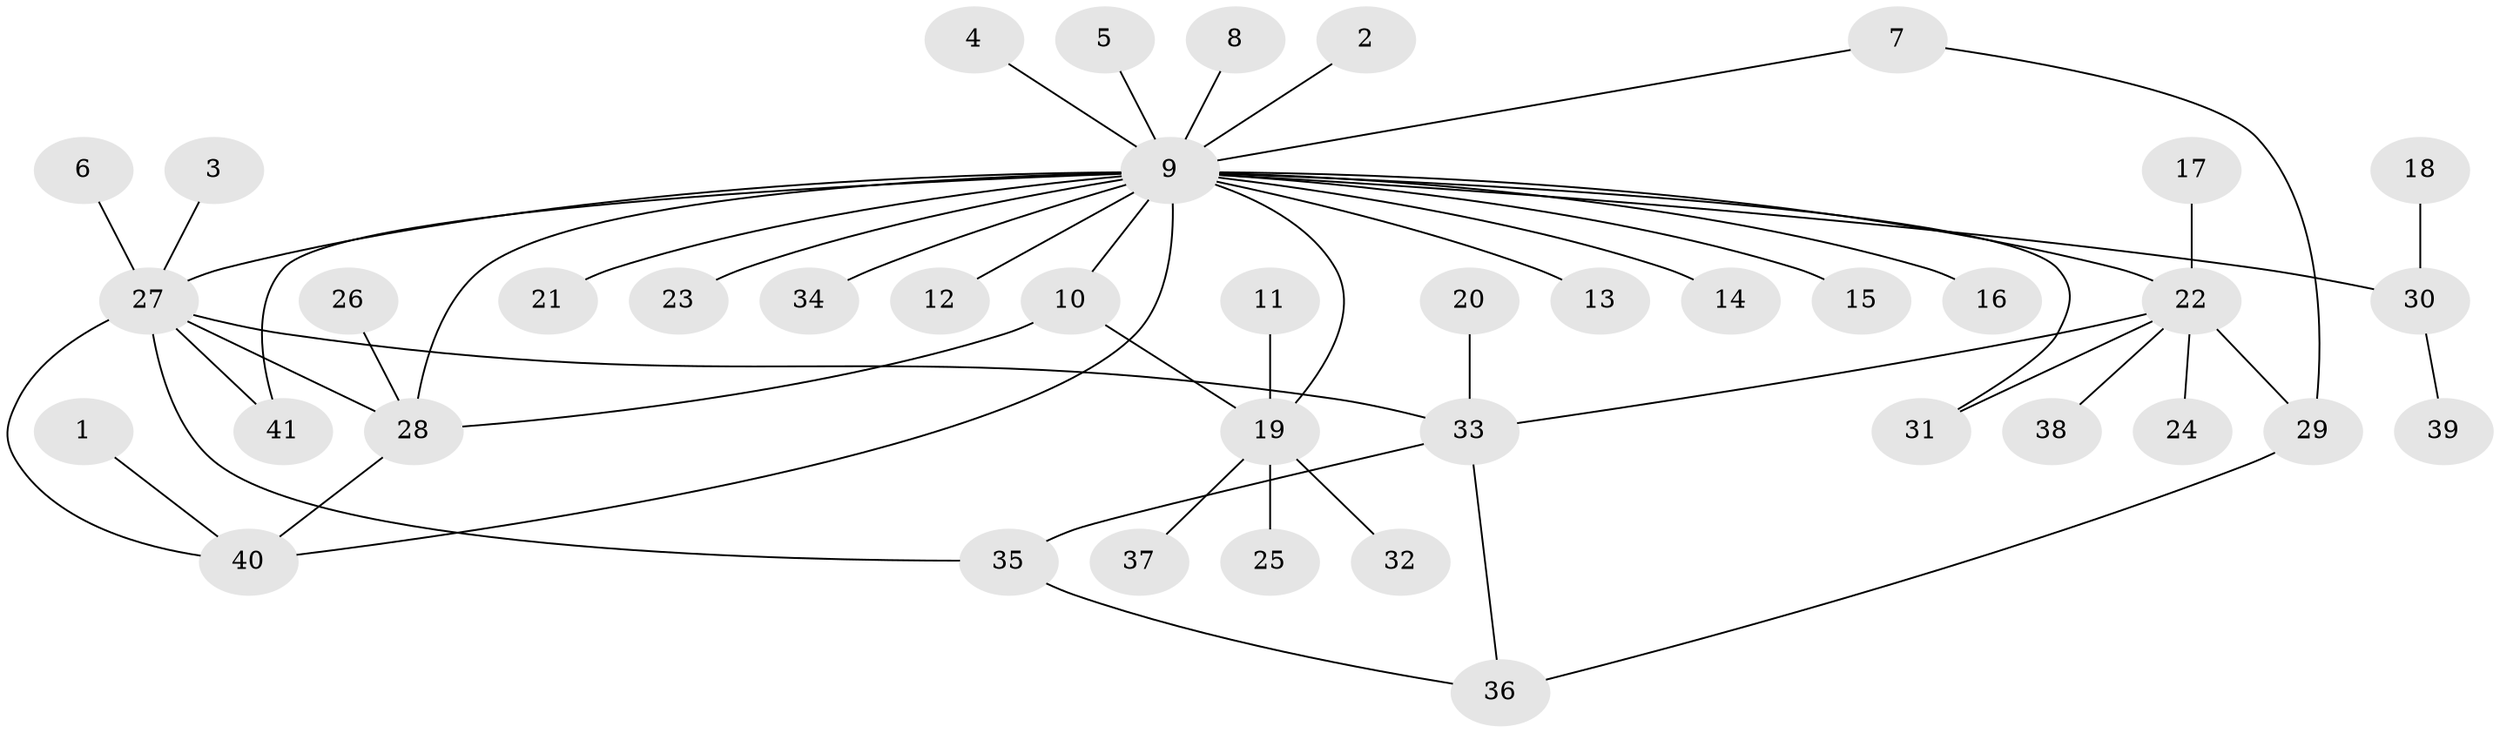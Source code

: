 // original degree distribution, {12: 0.01282051282051282, 4: 0.07692307692307693, 11: 0.01282051282051282, 5: 0.038461538461538464, 1: 0.5512820512820513, 2: 0.1794871794871795, 7: 0.02564102564102564, 15: 0.01282051282051282, 8: 0.01282051282051282, 3: 0.07692307692307693}
// Generated by graph-tools (version 1.1) at 2025/49/03/09/25 03:49:56]
// undirected, 41 vertices, 52 edges
graph export_dot {
graph [start="1"]
  node [color=gray90,style=filled];
  1;
  2;
  3;
  4;
  5;
  6;
  7;
  8;
  9;
  10;
  11;
  12;
  13;
  14;
  15;
  16;
  17;
  18;
  19;
  20;
  21;
  22;
  23;
  24;
  25;
  26;
  27;
  28;
  29;
  30;
  31;
  32;
  33;
  34;
  35;
  36;
  37;
  38;
  39;
  40;
  41;
  1 -- 40 [weight=1.0];
  2 -- 9 [weight=1.0];
  3 -- 27 [weight=1.0];
  4 -- 9 [weight=1.0];
  5 -- 9 [weight=1.0];
  6 -- 27 [weight=1.0];
  7 -- 9 [weight=1.0];
  7 -- 29 [weight=1.0];
  8 -- 9 [weight=1.0];
  9 -- 10 [weight=1.0];
  9 -- 12 [weight=1.0];
  9 -- 13 [weight=1.0];
  9 -- 14 [weight=1.0];
  9 -- 15 [weight=1.0];
  9 -- 16 [weight=1.0];
  9 -- 19 [weight=1.0];
  9 -- 21 [weight=1.0];
  9 -- 22 [weight=1.0];
  9 -- 23 [weight=1.0];
  9 -- 27 [weight=2.0];
  9 -- 28 [weight=1.0];
  9 -- 30 [weight=1.0];
  9 -- 31 [weight=1.0];
  9 -- 34 [weight=1.0];
  9 -- 40 [weight=1.0];
  9 -- 41 [weight=1.0];
  10 -- 19 [weight=1.0];
  10 -- 28 [weight=1.0];
  11 -- 19 [weight=1.0];
  17 -- 22 [weight=1.0];
  18 -- 30 [weight=1.0];
  19 -- 25 [weight=1.0];
  19 -- 32 [weight=1.0];
  19 -- 37 [weight=1.0];
  20 -- 33 [weight=1.0];
  22 -- 24 [weight=1.0];
  22 -- 29 [weight=1.0];
  22 -- 31 [weight=1.0];
  22 -- 33 [weight=1.0];
  22 -- 38 [weight=1.0];
  26 -- 28 [weight=1.0];
  27 -- 28 [weight=1.0];
  27 -- 33 [weight=1.0];
  27 -- 35 [weight=1.0];
  27 -- 40 [weight=1.0];
  27 -- 41 [weight=1.0];
  28 -- 40 [weight=1.0];
  29 -- 36 [weight=1.0];
  30 -- 39 [weight=1.0];
  33 -- 35 [weight=1.0];
  33 -- 36 [weight=1.0];
  35 -- 36 [weight=1.0];
}
